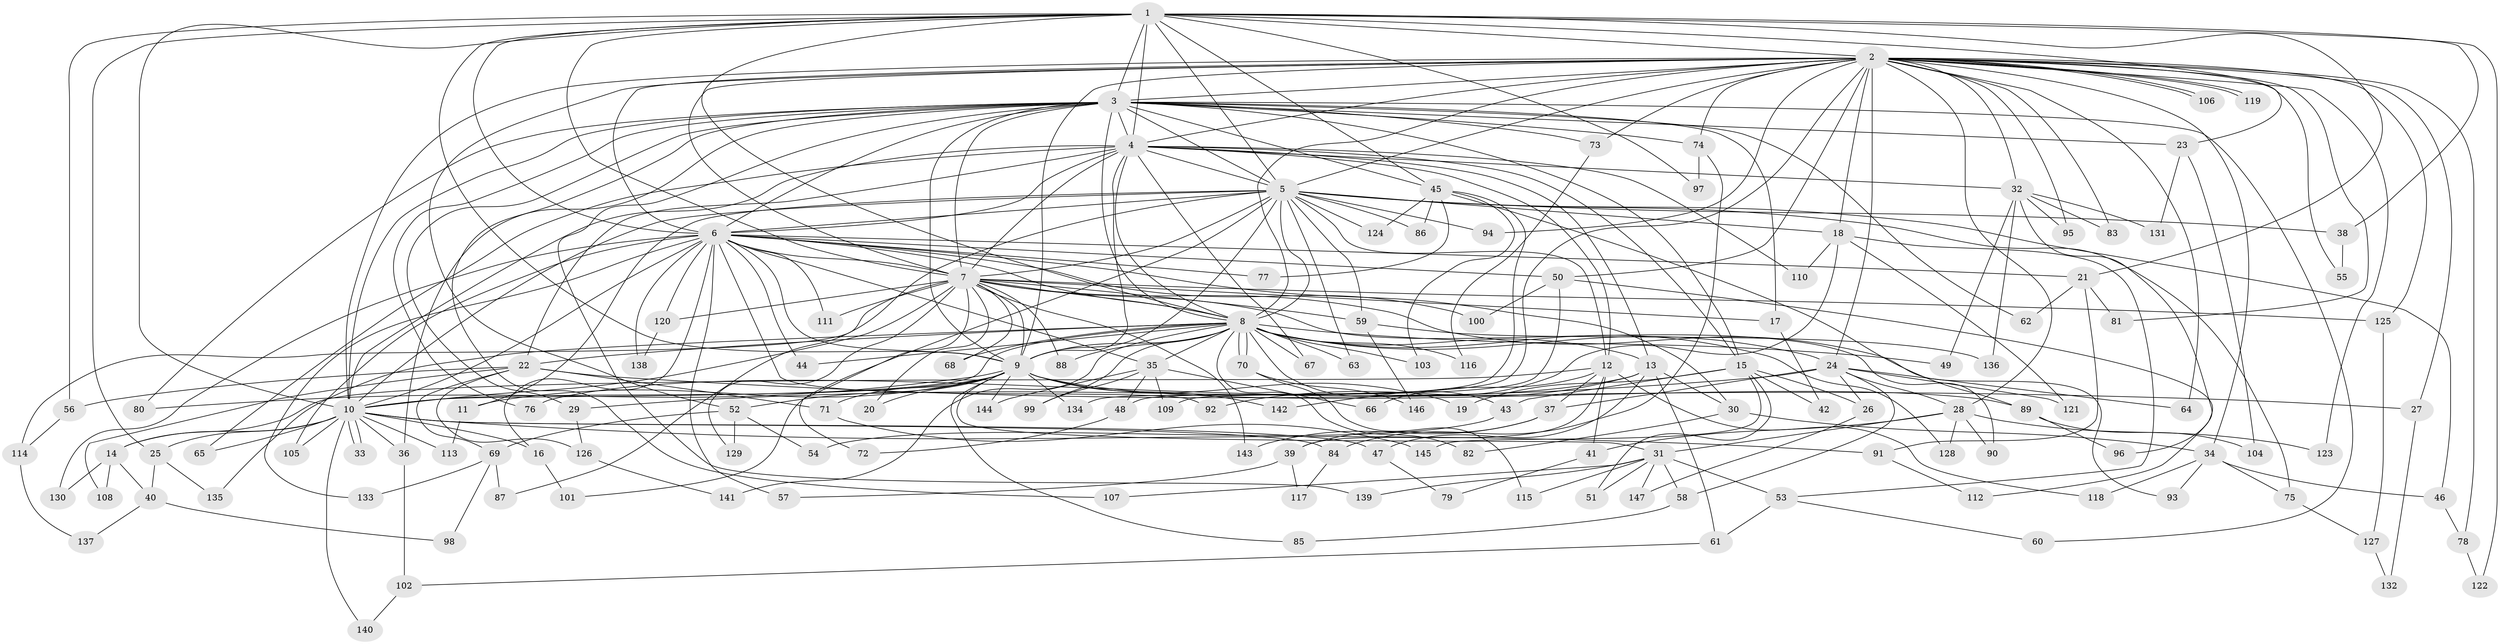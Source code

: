 // coarse degree distribution, {11: 0.017241379310344827, 36: 0.017241379310344827, 23: 0.017241379310344827, 24: 0.017241379310344827, 15: 0.017241379310344827, 2: 0.3448275862068966, 9: 0.017241379310344827, 5: 0.06896551724137931, 1: 0.08620689655172414, 4: 0.15517241379310345, 7: 0.034482758620689655, 3: 0.1896551724137931, 6: 0.017241379310344827}
// Generated by graph-tools (version 1.1) at 2025/17/03/04/25 18:17:19]
// undirected, 147 vertices, 319 edges
graph export_dot {
graph [start="1"]
  node [color=gray90,style=filled];
  1;
  2;
  3;
  4;
  5;
  6;
  7;
  8;
  9;
  10;
  11;
  12;
  13;
  14;
  15;
  16;
  17;
  18;
  19;
  20;
  21;
  22;
  23;
  24;
  25;
  26;
  27;
  28;
  29;
  30;
  31;
  32;
  33;
  34;
  35;
  36;
  37;
  38;
  39;
  40;
  41;
  42;
  43;
  44;
  45;
  46;
  47;
  48;
  49;
  50;
  51;
  52;
  53;
  54;
  55;
  56;
  57;
  58;
  59;
  60;
  61;
  62;
  63;
  64;
  65;
  66;
  67;
  68;
  69;
  70;
  71;
  72;
  73;
  74;
  75;
  76;
  77;
  78;
  79;
  80;
  81;
  82;
  83;
  84;
  85;
  86;
  87;
  88;
  89;
  90;
  91;
  92;
  93;
  94;
  95;
  96;
  97;
  98;
  99;
  100;
  101;
  102;
  103;
  104;
  105;
  106;
  107;
  108;
  109;
  110;
  111;
  112;
  113;
  114;
  115;
  116;
  117;
  118;
  119;
  120;
  121;
  122;
  123;
  124;
  125;
  126;
  127;
  128;
  129;
  130;
  131;
  132;
  133;
  134;
  135;
  136;
  137;
  138;
  139;
  140;
  141;
  142;
  143;
  144;
  145;
  146;
  147;
  1 -- 2;
  1 -- 3;
  1 -- 4;
  1 -- 5;
  1 -- 6;
  1 -- 7;
  1 -- 8;
  1 -- 9;
  1 -- 10;
  1 -- 21;
  1 -- 23;
  1 -- 25;
  1 -- 38;
  1 -- 45;
  1 -- 56;
  1 -- 97;
  1 -- 122;
  2 -- 3;
  2 -- 4;
  2 -- 5;
  2 -- 6;
  2 -- 7;
  2 -- 8;
  2 -- 9;
  2 -- 10;
  2 -- 18;
  2 -- 24;
  2 -- 27;
  2 -- 28;
  2 -- 32;
  2 -- 34;
  2 -- 48;
  2 -- 50;
  2 -- 52;
  2 -- 55;
  2 -- 64;
  2 -- 73;
  2 -- 74;
  2 -- 78;
  2 -- 81;
  2 -- 83;
  2 -- 94;
  2 -- 95;
  2 -- 106;
  2 -- 106;
  2 -- 119;
  2 -- 119;
  2 -- 123;
  2 -- 125;
  3 -- 4;
  3 -- 5;
  3 -- 6;
  3 -- 7;
  3 -- 8;
  3 -- 9;
  3 -- 10;
  3 -- 15;
  3 -- 17;
  3 -- 23;
  3 -- 29;
  3 -- 36;
  3 -- 45;
  3 -- 60;
  3 -- 62;
  3 -- 73;
  3 -- 74;
  3 -- 76;
  3 -- 80;
  3 -- 107;
  3 -- 139;
  4 -- 5;
  4 -- 6;
  4 -- 7;
  4 -- 8;
  4 -- 9;
  4 -- 10;
  4 -- 12;
  4 -- 13;
  4 -- 15;
  4 -- 22;
  4 -- 32;
  4 -- 65;
  4 -- 67;
  4 -- 110;
  5 -- 6;
  5 -- 7;
  5 -- 8;
  5 -- 9;
  5 -- 10;
  5 -- 11;
  5 -- 12;
  5 -- 18;
  5 -- 38;
  5 -- 46;
  5 -- 59;
  5 -- 63;
  5 -- 75;
  5 -- 86;
  5 -- 87;
  5 -- 94;
  5 -- 101;
  5 -- 124;
  6 -- 7;
  6 -- 8;
  6 -- 9;
  6 -- 10;
  6 -- 16;
  6 -- 21;
  6 -- 30;
  6 -- 35;
  6 -- 44;
  6 -- 50;
  6 -- 57;
  6 -- 77;
  6 -- 92;
  6 -- 100;
  6 -- 105;
  6 -- 111;
  6 -- 120;
  6 -- 130;
  6 -- 133;
  6 -- 138;
  7 -- 8;
  7 -- 9;
  7 -- 10;
  7 -- 17;
  7 -- 20;
  7 -- 59;
  7 -- 68;
  7 -- 72;
  7 -- 88;
  7 -- 90;
  7 -- 93;
  7 -- 111;
  7 -- 114;
  7 -- 120;
  7 -- 125;
  7 -- 129;
  7 -- 143;
  8 -- 9;
  8 -- 10;
  8 -- 13;
  8 -- 22;
  8 -- 24;
  8 -- 35;
  8 -- 43;
  8 -- 44;
  8 -- 49;
  8 -- 63;
  8 -- 67;
  8 -- 68;
  8 -- 70;
  8 -- 70;
  8 -- 82;
  8 -- 88;
  8 -- 99;
  8 -- 103;
  8 -- 116;
  8 -- 128;
  8 -- 135;
  8 -- 141;
  9 -- 10;
  9 -- 11;
  9 -- 19;
  9 -- 20;
  9 -- 31;
  9 -- 52;
  9 -- 71;
  9 -- 80;
  9 -- 85;
  9 -- 89;
  9 -- 134;
  9 -- 142;
  9 -- 144;
  10 -- 14;
  10 -- 16;
  10 -- 25;
  10 -- 33;
  10 -- 33;
  10 -- 36;
  10 -- 47;
  10 -- 65;
  10 -- 84;
  10 -- 91;
  10 -- 105;
  10 -- 113;
  10 -- 140;
  11 -- 113;
  12 -- 14;
  12 -- 37;
  12 -- 39;
  12 -- 41;
  12 -- 66;
  12 -- 118;
  13 -- 30;
  13 -- 47;
  13 -- 61;
  13 -- 76;
  13 -- 92;
  14 -- 40;
  14 -- 108;
  14 -- 130;
  15 -- 19;
  15 -- 26;
  15 -- 42;
  15 -- 43;
  15 -- 51;
  15 -- 145;
  16 -- 101;
  17 -- 42;
  18 -- 53;
  18 -- 110;
  18 -- 121;
  18 -- 142;
  21 -- 62;
  21 -- 81;
  21 -- 91;
  22 -- 27;
  22 -- 56;
  22 -- 69;
  22 -- 71;
  22 -- 108;
  22 -- 126;
  23 -- 104;
  23 -- 131;
  24 -- 26;
  24 -- 28;
  24 -- 29;
  24 -- 37;
  24 -- 58;
  24 -- 64;
  24 -- 121;
  25 -- 40;
  25 -- 135;
  26 -- 147;
  27 -- 132;
  28 -- 31;
  28 -- 41;
  28 -- 90;
  28 -- 123;
  28 -- 128;
  29 -- 126;
  30 -- 34;
  30 -- 82;
  31 -- 51;
  31 -- 53;
  31 -- 58;
  31 -- 107;
  31 -- 115;
  31 -- 139;
  31 -- 147;
  32 -- 49;
  32 -- 83;
  32 -- 95;
  32 -- 96;
  32 -- 131;
  32 -- 136;
  34 -- 46;
  34 -- 75;
  34 -- 93;
  34 -- 118;
  35 -- 48;
  35 -- 66;
  35 -- 99;
  35 -- 109;
  35 -- 144;
  36 -- 102;
  37 -- 39;
  37 -- 143;
  38 -- 55;
  39 -- 57;
  39 -- 117;
  40 -- 98;
  40 -- 137;
  41 -- 79;
  43 -- 54;
  45 -- 77;
  45 -- 86;
  45 -- 89;
  45 -- 103;
  45 -- 124;
  45 -- 134;
  46 -- 78;
  47 -- 79;
  48 -- 72;
  50 -- 100;
  50 -- 109;
  50 -- 112;
  52 -- 54;
  52 -- 69;
  52 -- 129;
  53 -- 60;
  53 -- 61;
  56 -- 114;
  58 -- 85;
  59 -- 136;
  59 -- 146;
  61 -- 102;
  69 -- 87;
  69 -- 98;
  69 -- 133;
  70 -- 115;
  70 -- 146;
  71 -- 145;
  73 -- 116;
  74 -- 84;
  74 -- 97;
  75 -- 127;
  78 -- 122;
  84 -- 117;
  89 -- 96;
  89 -- 104;
  91 -- 112;
  102 -- 140;
  114 -- 137;
  120 -- 138;
  125 -- 127;
  126 -- 141;
  127 -- 132;
}
